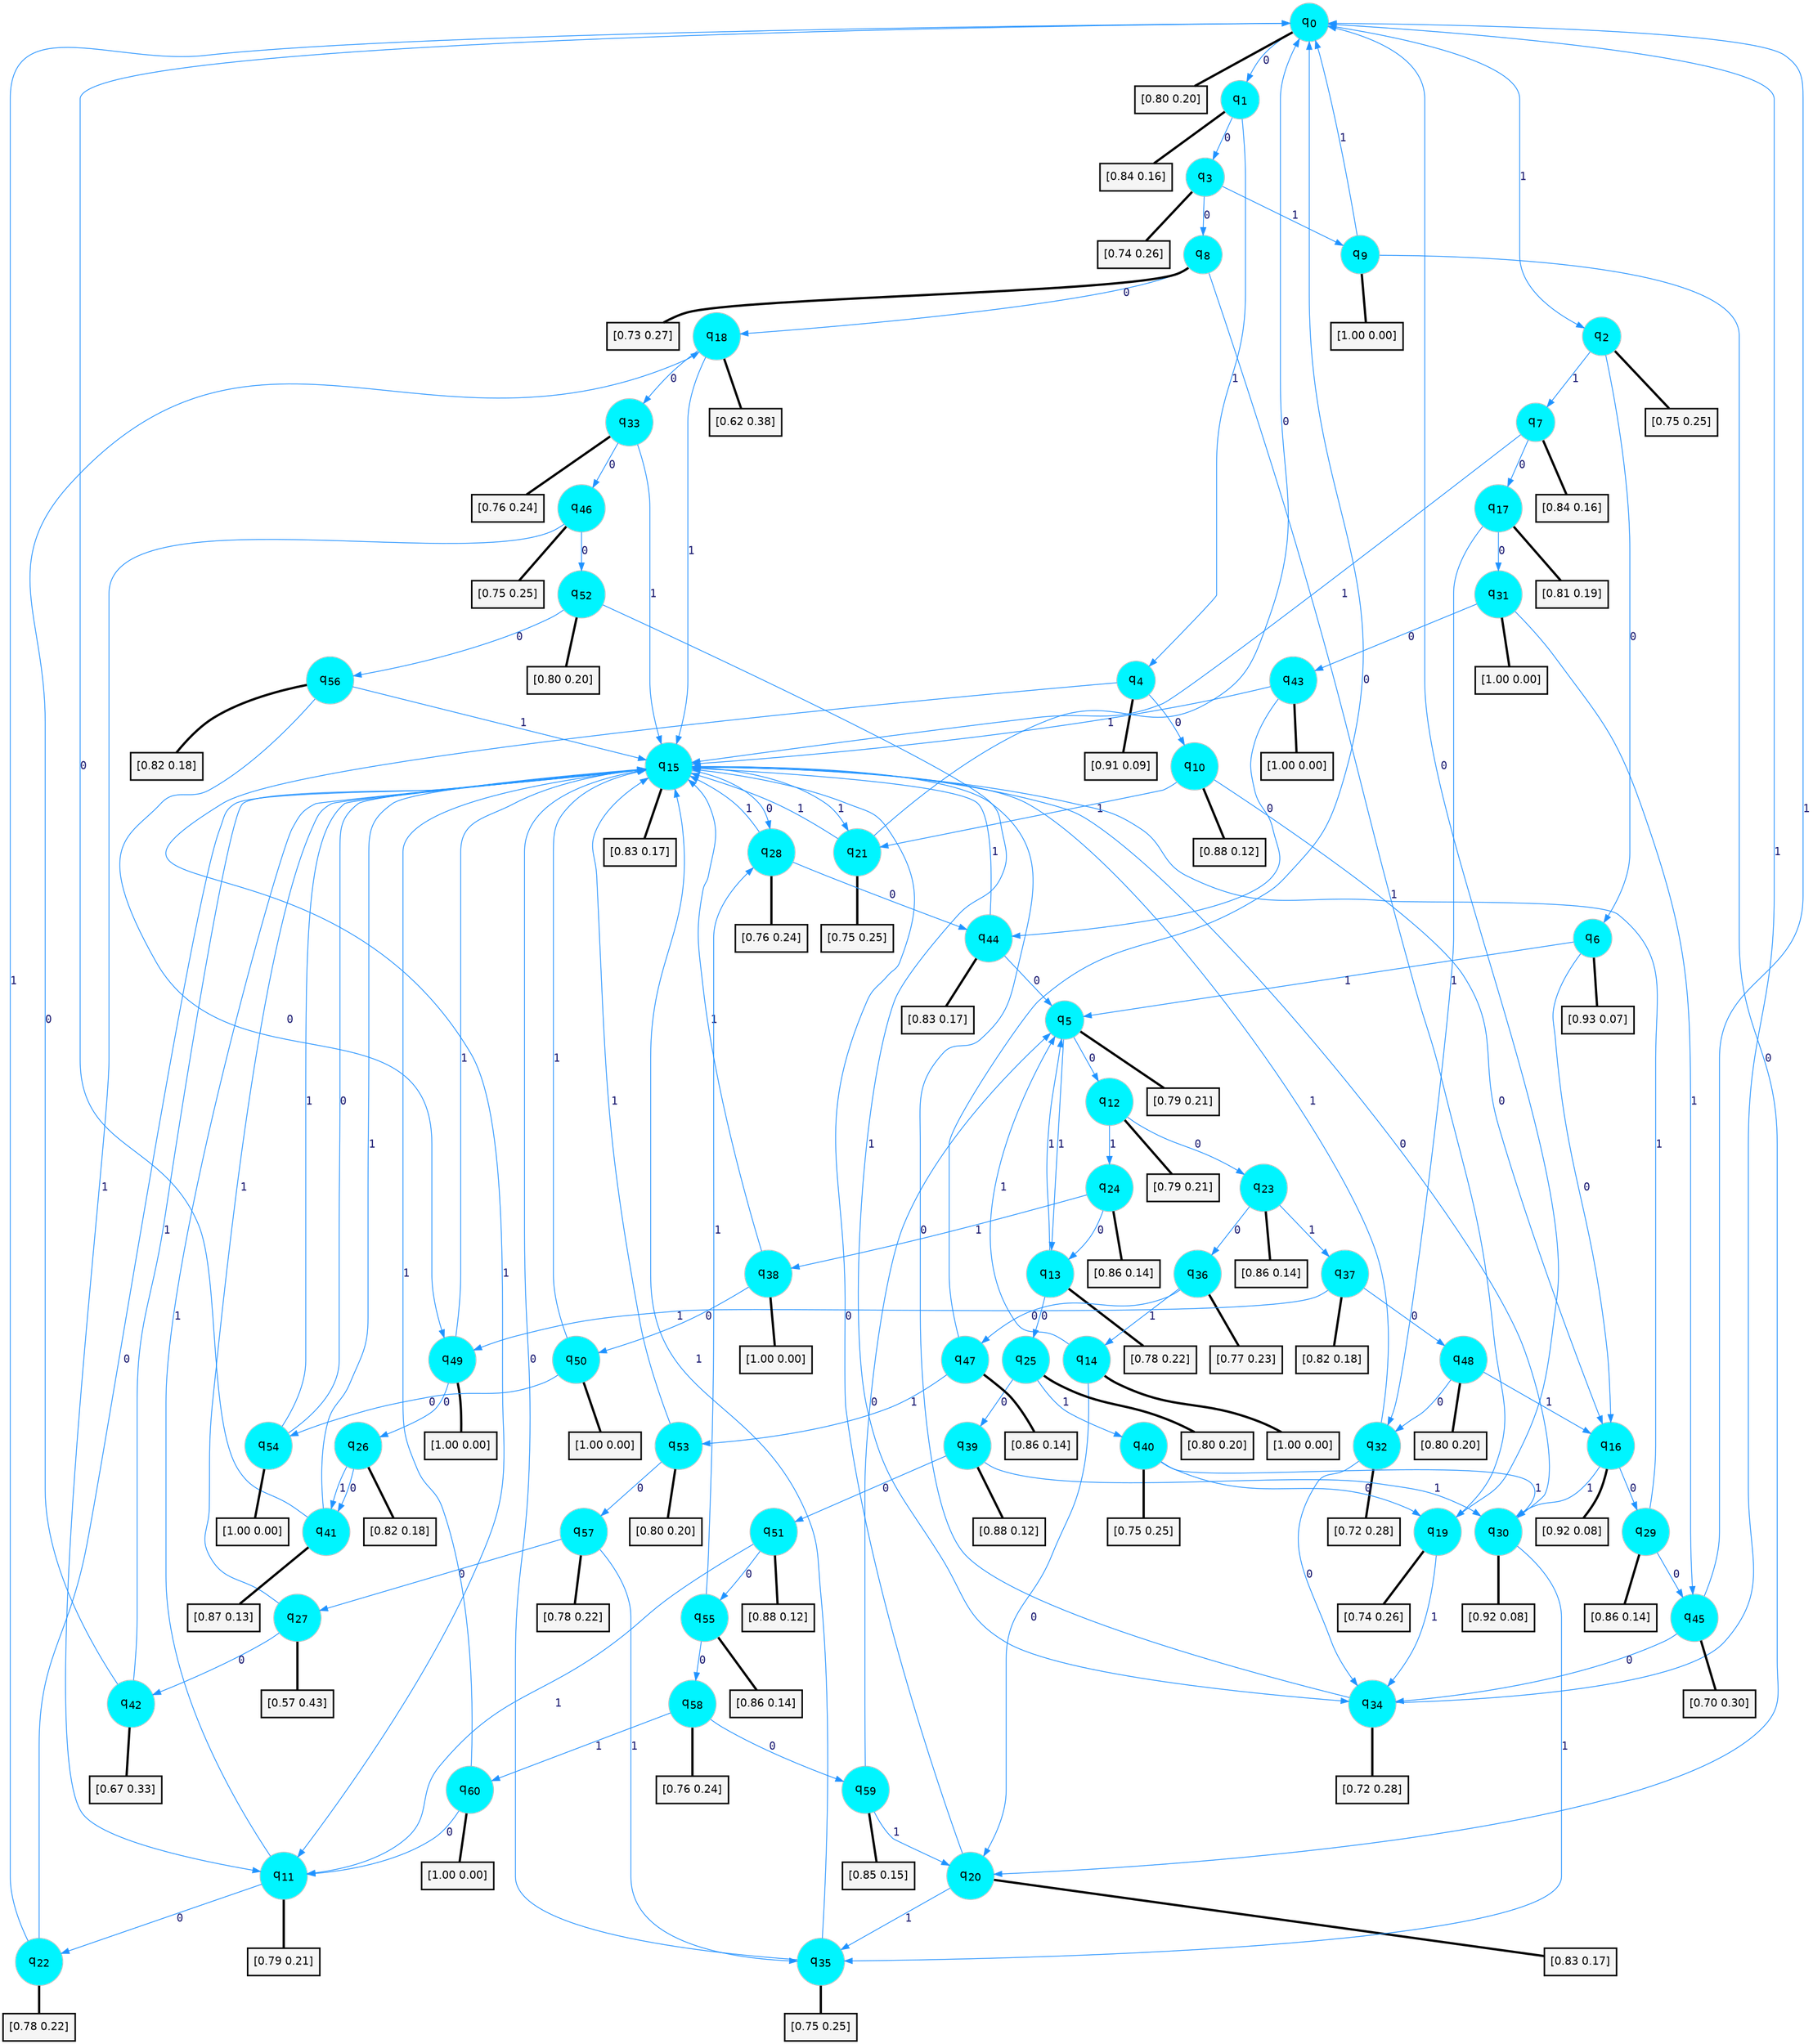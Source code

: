 digraph G {
graph [
bgcolor=transparent, dpi=300, rankdir=TD, size="40,25"];
node [
color=gray, fillcolor=turquoise1, fontcolor=black, fontname=Helvetica, fontsize=16, fontweight=bold, shape=circle, style=filled];
edge [
arrowsize=1, color=dodgerblue1, fontcolor=midnightblue, fontname=courier, fontweight=bold, penwidth=1, style=solid, weight=20];
0[label=<q<SUB>0</SUB>>];
1[label=<q<SUB>1</SUB>>];
2[label=<q<SUB>2</SUB>>];
3[label=<q<SUB>3</SUB>>];
4[label=<q<SUB>4</SUB>>];
5[label=<q<SUB>5</SUB>>];
6[label=<q<SUB>6</SUB>>];
7[label=<q<SUB>7</SUB>>];
8[label=<q<SUB>8</SUB>>];
9[label=<q<SUB>9</SUB>>];
10[label=<q<SUB>10</SUB>>];
11[label=<q<SUB>11</SUB>>];
12[label=<q<SUB>12</SUB>>];
13[label=<q<SUB>13</SUB>>];
14[label=<q<SUB>14</SUB>>];
15[label=<q<SUB>15</SUB>>];
16[label=<q<SUB>16</SUB>>];
17[label=<q<SUB>17</SUB>>];
18[label=<q<SUB>18</SUB>>];
19[label=<q<SUB>19</SUB>>];
20[label=<q<SUB>20</SUB>>];
21[label=<q<SUB>21</SUB>>];
22[label=<q<SUB>22</SUB>>];
23[label=<q<SUB>23</SUB>>];
24[label=<q<SUB>24</SUB>>];
25[label=<q<SUB>25</SUB>>];
26[label=<q<SUB>26</SUB>>];
27[label=<q<SUB>27</SUB>>];
28[label=<q<SUB>28</SUB>>];
29[label=<q<SUB>29</SUB>>];
30[label=<q<SUB>30</SUB>>];
31[label=<q<SUB>31</SUB>>];
32[label=<q<SUB>32</SUB>>];
33[label=<q<SUB>33</SUB>>];
34[label=<q<SUB>34</SUB>>];
35[label=<q<SUB>35</SUB>>];
36[label=<q<SUB>36</SUB>>];
37[label=<q<SUB>37</SUB>>];
38[label=<q<SUB>38</SUB>>];
39[label=<q<SUB>39</SUB>>];
40[label=<q<SUB>40</SUB>>];
41[label=<q<SUB>41</SUB>>];
42[label=<q<SUB>42</SUB>>];
43[label=<q<SUB>43</SUB>>];
44[label=<q<SUB>44</SUB>>];
45[label=<q<SUB>45</SUB>>];
46[label=<q<SUB>46</SUB>>];
47[label=<q<SUB>47</SUB>>];
48[label=<q<SUB>48</SUB>>];
49[label=<q<SUB>49</SUB>>];
50[label=<q<SUB>50</SUB>>];
51[label=<q<SUB>51</SUB>>];
52[label=<q<SUB>52</SUB>>];
53[label=<q<SUB>53</SUB>>];
54[label=<q<SUB>54</SUB>>];
55[label=<q<SUB>55</SUB>>];
56[label=<q<SUB>56</SUB>>];
57[label=<q<SUB>57</SUB>>];
58[label=<q<SUB>58</SUB>>];
59[label=<q<SUB>59</SUB>>];
60[label=<q<SUB>60</SUB>>];
61[label="[0.80 0.20]", shape=box,fontcolor=black, fontname=Helvetica, fontsize=14, penwidth=2, fillcolor=whitesmoke,color=black];
62[label="[0.84 0.16]", shape=box,fontcolor=black, fontname=Helvetica, fontsize=14, penwidth=2, fillcolor=whitesmoke,color=black];
63[label="[0.75 0.25]", shape=box,fontcolor=black, fontname=Helvetica, fontsize=14, penwidth=2, fillcolor=whitesmoke,color=black];
64[label="[0.74 0.26]", shape=box,fontcolor=black, fontname=Helvetica, fontsize=14, penwidth=2, fillcolor=whitesmoke,color=black];
65[label="[0.91 0.09]", shape=box,fontcolor=black, fontname=Helvetica, fontsize=14, penwidth=2, fillcolor=whitesmoke,color=black];
66[label="[0.79 0.21]", shape=box,fontcolor=black, fontname=Helvetica, fontsize=14, penwidth=2, fillcolor=whitesmoke,color=black];
67[label="[0.93 0.07]", shape=box,fontcolor=black, fontname=Helvetica, fontsize=14, penwidth=2, fillcolor=whitesmoke,color=black];
68[label="[0.84 0.16]", shape=box,fontcolor=black, fontname=Helvetica, fontsize=14, penwidth=2, fillcolor=whitesmoke,color=black];
69[label="[0.73 0.27]", shape=box,fontcolor=black, fontname=Helvetica, fontsize=14, penwidth=2, fillcolor=whitesmoke,color=black];
70[label="[1.00 0.00]", shape=box,fontcolor=black, fontname=Helvetica, fontsize=14, penwidth=2, fillcolor=whitesmoke,color=black];
71[label="[0.88 0.12]", shape=box,fontcolor=black, fontname=Helvetica, fontsize=14, penwidth=2, fillcolor=whitesmoke,color=black];
72[label="[0.79 0.21]", shape=box,fontcolor=black, fontname=Helvetica, fontsize=14, penwidth=2, fillcolor=whitesmoke,color=black];
73[label="[0.79 0.21]", shape=box,fontcolor=black, fontname=Helvetica, fontsize=14, penwidth=2, fillcolor=whitesmoke,color=black];
74[label="[0.78 0.22]", shape=box,fontcolor=black, fontname=Helvetica, fontsize=14, penwidth=2, fillcolor=whitesmoke,color=black];
75[label="[1.00 0.00]", shape=box,fontcolor=black, fontname=Helvetica, fontsize=14, penwidth=2, fillcolor=whitesmoke,color=black];
76[label="[0.83 0.17]", shape=box,fontcolor=black, fontname=Helvetica, fontsize=14, penwidth=2, fillcolor=whitesmoke,color=black];
77[label="[0.92 0.08]", shape=box,fontcolor=black, fontname=Helvetica, fontsize=14, penwidth=2, fillcolor=whitesmoke,color=black];
78[label="[0.81 0.19]", shape=box,fontcolor=black, fontname=Helvetica, fontsize=14, penwidth=2, fillcolor=whitesmoke,color=black];
79[label="[0.62 0.38]", shape=box,fontcolor=black, fontname=Helvetica, fontsize=14, penwidth=2, fillcolor=whitesmoke,color=black];
80[label="[0.74 0.26]", shape=box,fontcolor=black, fontname=Helvetica, fontsize=14, penwidth=2, fillcolor=whitesmoke,color=black];
81[label="[0.83 0.17]", shape=box,fontcolor=black, fontname=Helvetica, fontsize=14, penwidth=2, fillcolor=whitesmoke,color=black];
82[label="[0.75 0.25]", shape=box,fontcolor=black, fontname=Helvetica, fontsize=14, penwidth=2, fillcolor=whitesmoke,color=black];
83[label="[0.78 0.22]", shape=box,fontcolor=black, fontname=Helvetica, fontsize=14, penwidth=2, fillcolor=whitesmoke,color=black];
84[label="[0.86 0.14]", shape=box,fontcolor=black, fontname=Helvetica, fontsize=14, penwidth=2, fillcolor=whitesmoke,color=black];
85[label="[0.86 0.14]", shape=box,fontcolor=black, fontname=Helvetica, fontsize=14, penwidth=2, fillcolor=whitesmoke,color=black];
86[label="[0.80 0.20]", shape=box,fontcolor=black, fontname=Helvetica, fontsize=14, penwidth=2, fillcolor=whitesmoke,color=black];
87[label="[0.82 0.18]", shape=box,fontcolor=black, fontname=Helvetica, fontsize=14, penwidth=2, fillcolor=whitesmoke,color=black];
88[label="[0.57 0.43]", shape=box,fontcolor=black, fontname=Helvetica, fontsize=14, penwidth=2, fillcolor=whitesmoke,color=black];
89[label="[0.76 0.24]", shape=box,fontcolor=black, fontname=Helvetica, fontsize=14, penwidth=2, fillcolor=whitesmoke,color=black];
90[label="[0.86 0.14]", shape=box,fontcolor=black, fontname=Helvetica, fontsize=14, penwidth=2, fillcolor=whitesmoke,color=black];
91[label="[0.92 0.08]", shape=box,fontcolor=black, fontname=Helvetica, fontsize=14, penwidth=2, fillcolor=whitesmoke,color=black];
92[label="[1.00 0.00]", shape=box,fontcolor=black, fontname=Helvetica, fontsize=14, penwidth=2, fillcolor=whitesmoke,color=black];
93[label="[0.72 0.28]", shape=box,fontcolor=black, fontname=Helvetica, fontsize=14, penwidth=2, fillcolor=whitesmoke,color=black];
94[label="[0.76 0.24]", shape=box,fontcolor=black, fontname=Helvetica, fontsize=14, penwidth=2, fillcolor=whitesmoke,color=black];
95[label="[0.72 0.28]", shape=box,fontcolor=black, fontname=Helvetica, fontsize=14, penwidth=2, fillcolor=whitesmoke,color=black];
96[label="[0.75 0.25]", shape=box,fontcolor=black, fontname=Helvetica, fontsize=14, penwidth=2, fillcolor=whitesmoke,color=black];
97[label="[0.77 0.23]", shape=box,fontcolor=black, fontname=Helvetica, fontsize=14, penwidth=2, fillcolor=whitesmoke,color=black];
98[label="[0.82 0.18]", shape=box,fontcolor=black, fontname=Helvetica, fontsize=14, penwidth=2, fillcolor=whitesmoke,color=black];
99[label="[1.00 0.00]", shape=box,fontcolor=black, fontname=Helvetica, fontsize=14, penwidth=2, fillcolor=whitesmoke,color=black];
100[label="[0.88 0.12]", shape=box,fontcolor=black, fontname=Helvetica, fontsize=14, penwidth=2, fillcolor=whitesmoke,color=black];
101[label="[0.75 0.25]", shape=box,fontcolor=black, fontname=Helvetica, fontsize=14, penwidth=2, fillcolor=whitesmoke,color=black];
102[label="[0.87 0.13]", shape=box,fontcolor=black, fontname=Helvetica, fontsize=14, penwidth=2, fillcolor=whitesmoke,color=black];
103[label="[0.67 0.33]", shape=box,fontcolor=black, fontname=Helvetica, fontsize=14, penwidth=2, fillcolor=whitesmoke,color=black];
104[label="[1.00 0.00]", shape=box,fontcolor=black, fontname=Helvetica, fontsize=14, penwidth=2, fillcolor=whitesmoke,color=black];
105[label="[0.83 0.17]", shape=box,fontcolor=black, fontname=Helvetica, fontsize=14, penwidth=2, fillcolor=whitesmoke,color=black];
106[label="[0.70 0.30]", shape=box,fontcolor=black, fontname=Helvetica, fontsize=14, penwidth=2, fillcolor=whitesmoke,color=black];
107[label="[0.75 0.25]", shape=box,fontcolor=black, fontname=Helvetica, fontsize=14, penwidth=2, fillcolor=whitesmoke,color=black];
108[label="[0.86 0.14]", shape=box,fontcolor=black, fontname=Helvetica, fontsize=14, penwidth=2, fillcolor=whitesmoke,color=black];
109[label="[0.80 0.20]", shape=box,fontcolor=black, fontname=Helvetica, fontsize=14, penwidth=2, fillcolor=whitesmoke,color=black];
110[label="[1.00 0.00]", shape=box,fontcolor=black, fontname=Helvetica, fontsize=14, penwidth=2, fillcolor=whitesmoke,color=black];
111[label="[1.00 0.00]", shape=box,fontcolor=black, fontname=Helvetica, fontsize=14, penwidth=2, fillcolor=whitesmoke,color=black];
112[label="[0.88 0.12]", shape=box,fontcolor=black, fontname=Helvetica, fontsize=14, penwidth=2, fillcolor=whitesmoke,color=black];
113[label="[0.80 0.20]", shape=box,fontcolor=black, fontname=Helvetica, fontsize=14, penwidth=2, fillcolor=whitesmoke,color=black];
114[label="[0.80 0.20]", shape=box,fontcolor=black, fontname=Helvetica, fontsize=14, penwidth=2, fillcolor=whitesmoke,color=black];
115[label="[1.00 0.00]", shape=box,fontcolor=black, fontname=Helvetica, fontsize=14, penwidth=2, fillcolor=whitesmoke,color=black];
116[label="[0.86 0.14]", shape=box,fontcolor=black, fontname=Helvetica, fontsize=14, penwidth=2, fillcolor=whitesmoke,color=black];
117[label="[0.82 0.18]", shape=box,fontcolor=black, fontname=Helvetica, fontsize=14, penwidth=2, fillcolor=whitesmoke,color=black];
118[label="[0.78 0.22]", shape=box,fontcolor=black, fontname=Helvetica, fontsize=14, penwidth=2, fillcolor=whitesmoke,color=black];
119[label="[0.76 0.24]", shape=box,fontcolor=black, fontname=Helvetica, fontsize=14, penwidth=2, fillcolor=whitesmoke,color=black];
120[label="[0.85 0.15]", shape=box,fontcolor=black, fontname=Helvetica, fontsize=14, penwidth=2, fillcolor=whitesmoke,color=black];
121[label="[1.00 0.00]", shape=box,fontcolor=black, fontname=Helvetica, fontsize=14, penwidth=2, fillcolor=whitesmoke,color=black];
0->1 [label=0];
0->2 [label=1];
0->61 [arrowhead=none, penwidth=3,color=black];
1->3 [label=0];
1->4 [label=1];
1->62 [arrowhead=none, penwidth=3,color=black];
2->6 [label=0];
2->7 [label=1];
2->63 [arrowhead=none, penwidth=3,color=black];
3->8 [label=0];
3->9 [label=1];
3->64 [arrowhead=none, penwidth=3,color=black];
4->10 [label=0];
4->11 [label=1];
4->65 [arrowhead=none, penwidth=3,color=black];
5->12 [label=0];
5->13 [label=1];
5->66 [arrowhead=none, penwidth=3,color=black];
6->16 [label=0];
6->5 [label=1];
6->67 [arrowhead=none, penwidth=3,color=black];
7->17 [label=0];
7->15 [label=1];
7->68 [arrowhead=none, penwidth=3,color=black];
8->18 [label=0];
8->19 [label=1];
8->69 [arrowhead=none, penwidth=3,color=black];
9->20 [label=0];
9->0 [label=1];
9->70 [arrowhead=none, penwidth=3,color=black];
10->16 [label=0];
10->21 [label=1];
10->71 [arrowhead=none, penwidth=3,color=black];
11->22 [label=0];
11->15 [label=1];
11->72 [arrowhead=none, penwidth=3,color=black];
12->23 [label=0];
12->24 [label=1];
12->73 [arrowhead=none, penwidth=3,color=black];
13->25 [label=0];
13->5 [label=1];
13->74 [arrowhead=none, penwidth=3,color=black];
14->20 [label=0];
14->5 [label=1];
14->75 [arrowhead=none, penwidth=3,color=black];
15->28 [label=0];
15->21 [label=1];
15->76 [arrowhead=none, penwidth=3,color=black];
16->29 [label=0];
16->30 [label=1];
16->77 [arrowhead=none, penwidth=3,color=black];
17->31 [label=0];
17->32 [label=1];
17->78 [arrowhead=none, penwidth=3,color=black];
18->33 [label=0];
18->15 [label=1];
18->79 [arrowhead=none, penwidth=3,color=black];
19->0 [label=0];
19->34 [label=1];
19->80 [arrowhead=none, penwidth=3,color=black];
20->15 [label=0];
20->35 [label=1];
20->81 [arrowhead=none, penwidth=3,color=black];
21->0 [label=0];
21->15 [label=1];
21->82 [arrowhead=none, penwidth=3,color=black];
22->15 [label=0];
22->0 [label=1];
22->83 [arrowhead=none, penwidth=3,color=black];
23->36 [label=0];
23->37 [label=1];
23->84 [arrowhead=none, penwidth=3,color=black];
24->13 [label=0];
24->38 [label=1];
24->85 [arrowhead=none, penwidth=3,color=black];
25->39 [label=0];
25->40 [label=1];
25->86 [arrowhead=none, penwidth=3,color=black];
26->41 [label=0];
26->41 [label=1];
26->87 [arrowhead=none, penwidth=3,color=black];
27->42 [label=0];
27->15 [label=1];
27->88 [arrowhead=none, penwidth=3,color=black];
28->44 [label=0];
28->15 [label=1];
28->89 [arrowhead=none, penwidth=3,color=black];
29->45 [label=0];
29->15 [label=1];
29->90 [arrowhead=none, penwidth=3,color=black];
30->15 [label=0];
30->35 [label=1];
30->91 [arrowhead=none, penwidth=3,color=black];
31->43 [label=0];
31->45 [label=1];
31->92 [arrowhead=none, penwidth=3,color=black];
32->34 [label=0];
32->15 [label=1];
32->93 [arrowhead=none, penwidth=3,color=black];
33->46 [label=0];
33->15 [label=1];
33->94 [arrowhead=none, penwidth=3,color=black];
34->15 [label=0];
34->0 [label=1];
34->95 [arrowhead=none, penwidth=3,color=black];
35->15 [label=0];
35->15 [label=1];
35->96 [arrowhead=none, penwidth=3,color=black];
36->47 [label=0];
36->14 [label=1];
36->97 [arrowhead=none, penwidth=3,color=black];
37->48 [label=0];
37->49 [label=1];
37->98 [arrowhead=none, penwidth=3,color=black];
38->50 [label=0];
38->15 [label=1];
38->99 [arrowhead=none, penwidth=3,color=black];
39->51 [label=0];
39->30 [label=1];
39->100 [arrowhead=none, penwidth=3,color=black];
40->19 [label=0];
40->30 [label=1];
40->101 [arrowhead=none, penwidth=3,color=black];
41->0 [label=0];
41->15 [label=1];
41->102 [arrowhead=none, penwidth=3,color=black];
42->18 [label=0];
42->15 [label=1];
42->103 [arrowhead=none, penwidth=3,color=black];
43->44 [label=0];
43->15 [label=1];
43->104 [arrowhead=none, penwidth=3,color=black];
44->5 [label=0];
44->15 [label=1];
44->105 [arrowhead=none, penwidth=3,color=black];
45->34 [label=0];
45->0 [label=1];
45->106 [arrowhead=none, penwidth=3,color=black];
46->52 [label=0];
46->11 [label=1];
46->107 [arrowhead=none, penwidth=3,color=black];
47->0 [label=0];
47->53 [label=1];
47->108 [arrowhead=none, penwidth=3,color=black];
48->32 [label=0];
48->16 [label=1];
48->109 [arrowhead=none, penwidth=3,color=black];
49->26 [label=0];
49->15 [label=1];
49->110 [arrowhead=none, penwidth=3,color=black];
50->54 [label=0];
50->15 [label=1];
50->111 [arrowhead=none, penwidth=3,color=black];
51->55 [label=0];
51->11 [label=1];
51->112 [arrowhead=none, penwidth=3,color=black];
52->56 [label=0];
52->34 [label=1];
52->113 [arrowhead=none, penwidth=3,color=black];
53->57 [label=0];
53->15 [label=1];
53->114 [arrowhead=none, penwidth=3,color=black];
54->15 [label=0];
54->15 [label=1];
54->115 [arrowhead=none, penwidth=3,color=black];
55->58 [label=0];
55->28 [label=1];
55->116 [arrowhead=none, penwidth=3,color=black];
56->49 [label=0];
56->15 [label=1];
56->117 [arrowhead=none, penwidth=3,color=black];
57->27 [label=0];
57->35 [label=1];
57->118 [arrowhead=none, penwidth=3,color=black];
58->59 [label=0];
58->60 [label=1];
58->119 [arrowhead=none, penwidth=3,color=black];
59->5 [label=0];
59->20 [label=1];
59->120 [arrowhead=none, penwidth=3,color=black];
60->11 [label=0];
60->15 [label=1];
60->121 [arrowhead=none, penwidth=3,color=black];
}
